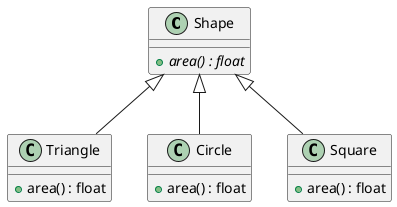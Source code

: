 ' Example of good class
@startuml
class Shape {
{abstract} + area() : float
}

class Triangle {
+ area() : float
}

class Circle {
+ area() : float
}

class Square {
+ area() : float
}

Shape <|-- Triangle
Shape <|-- Circle
Shape <|-- Square

@enduml

